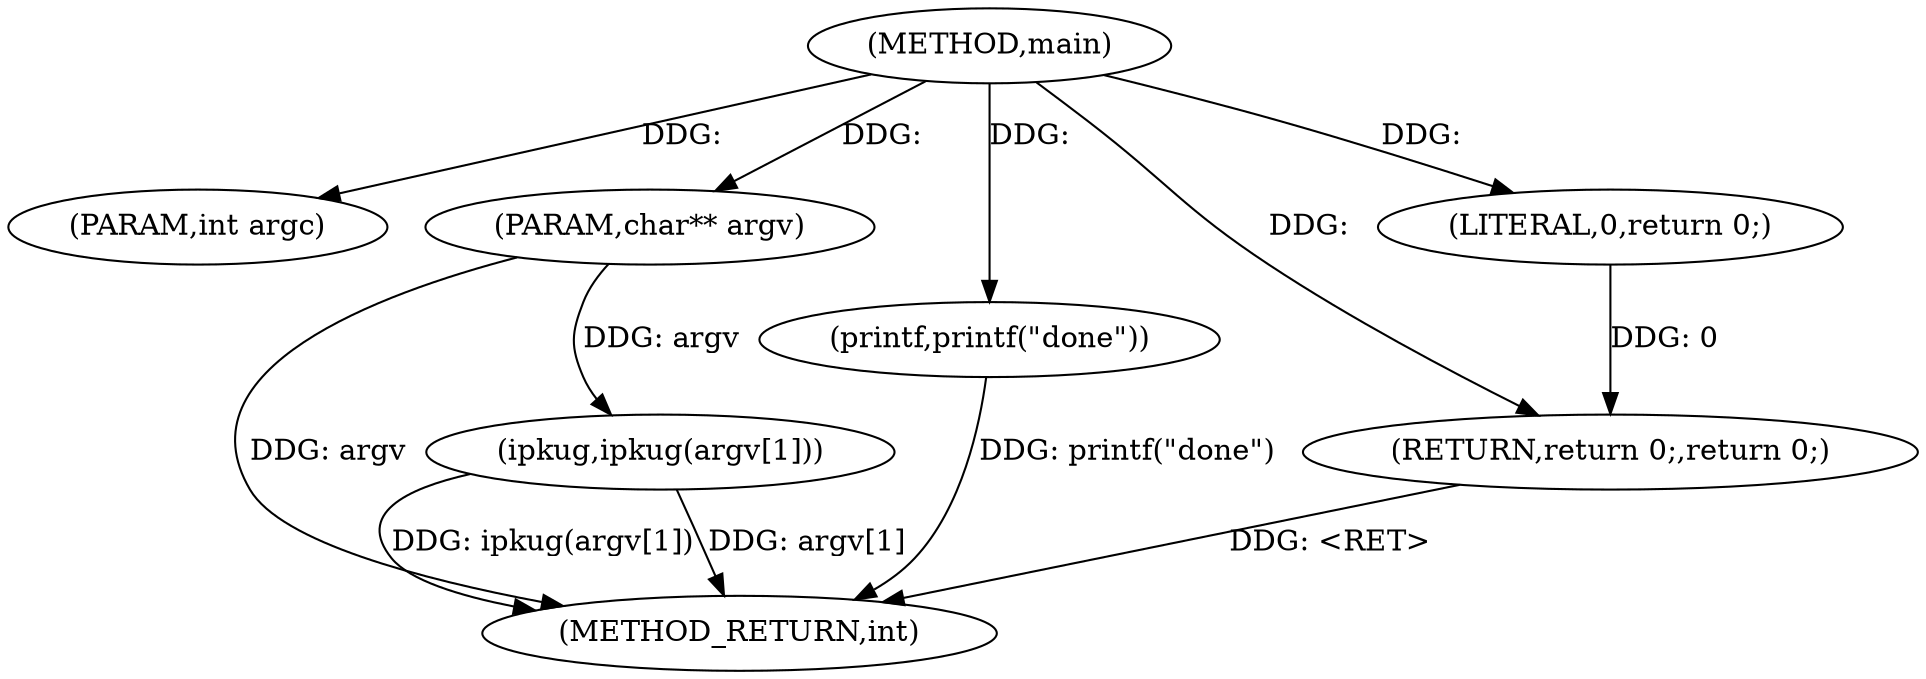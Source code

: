 digraph main {  
"6271892985061568166" [label = "(METHOD,main)" ]
"6271892985061568178" [label = "(METHOD_RETURN,int)" ]
"6271892985061568167" [label = "(PARAM,int argc)" ]
"6271892985061568168" [label = "(PARAM,char** argv)" ]
"6271892985061568170" [label = "(ipkug,ipkug(argv[1]))" ]
"6271892985061568174" [label = "(printf,printf(\"done\"))" ]
"6271892985061568176" [label = "(RETURN,return 0;,return 0;)" ]
"6271892985061568177" [label = "(LITERAL,0,return 0;)" ]
  "6271892985061568174" -> "6271892985061568178"  [ label = "DDG: printf(\"done\")"] 
  "6271892985061568170" -> "6271892985061568178"  [ label = "DDG: ipkug(argv[1])"] 
  "6271892985061568170" -> "6271892985061568178"  [ label = "DDG: argv[1]"] 
  "6271892985061568168" -> "6271892985061568178"  [ label = "DDG: argv"] 
  "6271892985061568176" -> "6271892985061568178"  [ label = "DDG: <RET>"] 
  "6271892985061568166" -> "6271892985061568167"  [ label = "DDG: "] 
  "6271892985061568166" -> "6271892985061568168"  [ label = "DDG: "] 
  "6271892985061568168" -> "6271892985061568170"  [ label = "DDG: argv"] 
  "6271892985061568166" -> "6271892985061568174"  [ label = "DDG: "] 
  "6271892985061568177" -> "6271892985061568176"  [ label = "DDG: 0"] 
  "6271892985061568166" -> "6271892985061568176"  [ label = "DDG: "] 
  "6271892985061568166" -> "6271892985061568177"  [ label = "DDG: "] 
}
